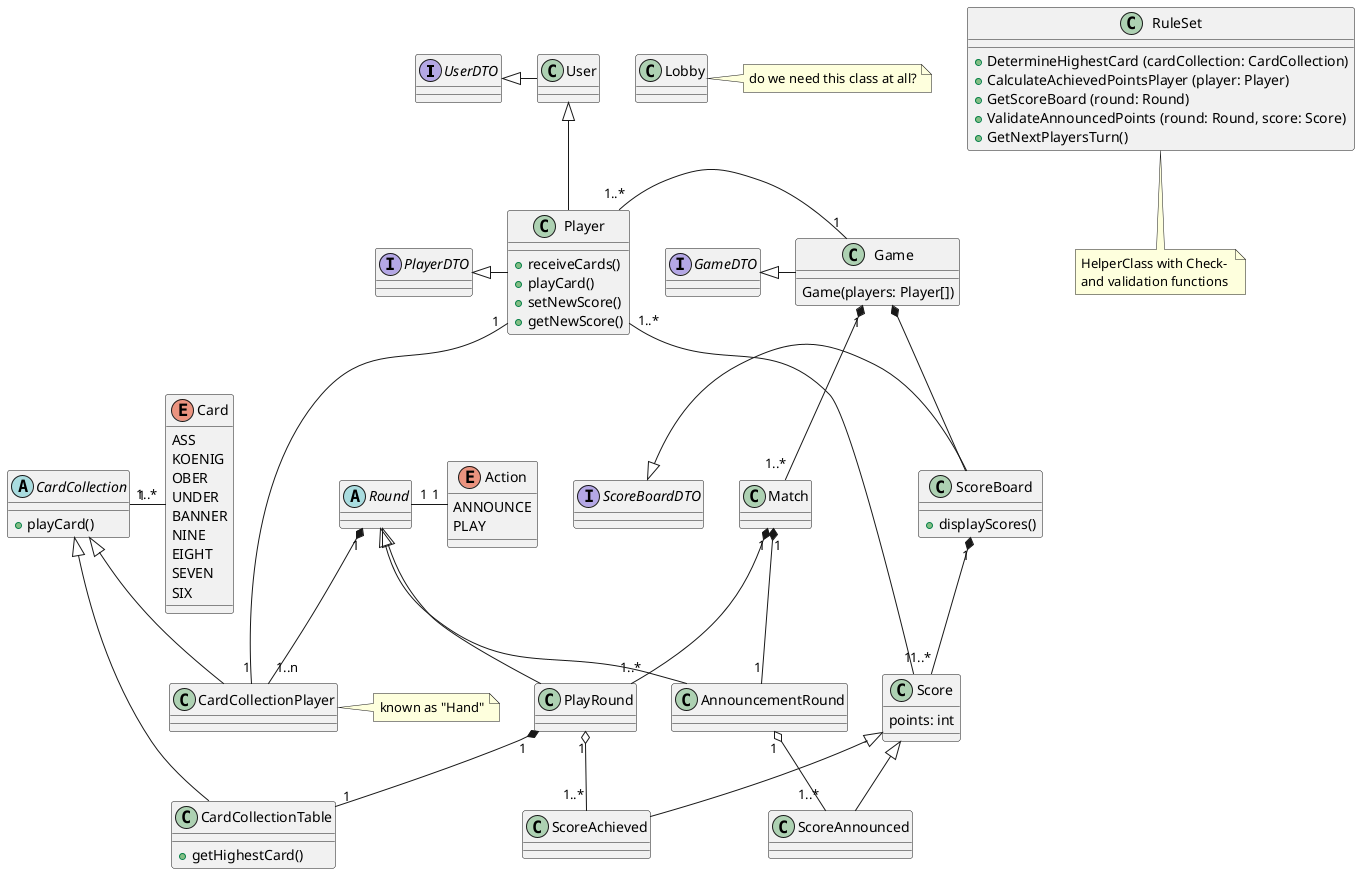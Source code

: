@startuml
'https://plantuml.com/class-diagram

interface UserDTO
interface PlayerDTO
interface GameDTO
/'interface LobbyDTO'/
interface ScoreBoardDTO

PlayerDTO <|- Player
UserDTO <|- User
GameDTO <|- Game
/'LobbyDTO <|- Lobby'/
ScoreBoardDTO <|- ScoreBoard

Game "1" *-- "1..*" Match
Game *-- ScoreBoard
Score "1" - "1..*" Player
Match "1" *-- "1" AnnouncementRound
Match "1" *-- "1..*" PlayRound
/'Round "1" *-- "1..*" Turn
Turn *-- CardCollectionPlayer'/
Round "1" *-- "1..n" CardCollectionPlayer
ScoreBoard "1" *-- "1..*" Score
PlayRound "1" o-- "1..*" ScoreAchieved
AnnouncementRound "1" o-- "1..*" ScoreAnnounced
User <|-- Player
Round <|-- AnnouncementRound
Round <|-- PlayRound
Score <|-- ScoreAnnounced
Score <|-- ScoreAchieved
CardCollection <|-- CardCollectionPlayer
CardCollection <|-- CardCollectionTable

Player "1..*" - "1" Game
Player "1" - "1" CardCollectionPlayer
PlayRound "1" *-- "1" CardCollectionTable
CardCollection "1" - "1..*" Card
/'Lobby "1" - "1..*" Player'/
Round "1" - "1" Action

class Player {
+ receiveCards()
+ playCard()
+ setNewScore()
+ getNewScore()
}

class Game {

Game(players: Player[])

}

class Lobby {

}
note right of Lobby: do we need this class at all?

class RuleSet {
+ DetermineHighestCard (cardCollection: CardCollection)
+ CalculateAchievedPointsPlayer (player: Player)
+ GetScoreBoard (round: Round)
+ ValidateAnnouncedPoints (round: Round, score: Score)
+ GetNextPlayersTurn()
}
note bottom of RuleSet: HelperClass with Check- \nand validation functions

class ScoreBoard {
+displayScores()
}

class Score {
points: int
}

class ScoreAnnounced {

}

class ScoreAchieved {

}

class Match {

}

abstract class Round {

}

class AnnouncementRound {

}

class PlayRound {

}

enum Card {
ASS
KOENIG
OBER
UNDER
BANNER
NINE
EIGHT
SEVEN
SIX
}

enum Action {
ANNOUNCE
PLAY
}

/'class Turn {
+ Turn (player: Player)
+ announceScore()
+ playCard()
}'/

abstract class CardCollection{
+ playCard()
}

class CardCollectionPlayer {

}
note right of CardCollectionPlayer: known as "Hand"

class CardCollectionTable {
+getHighestCard()
}

@enduml